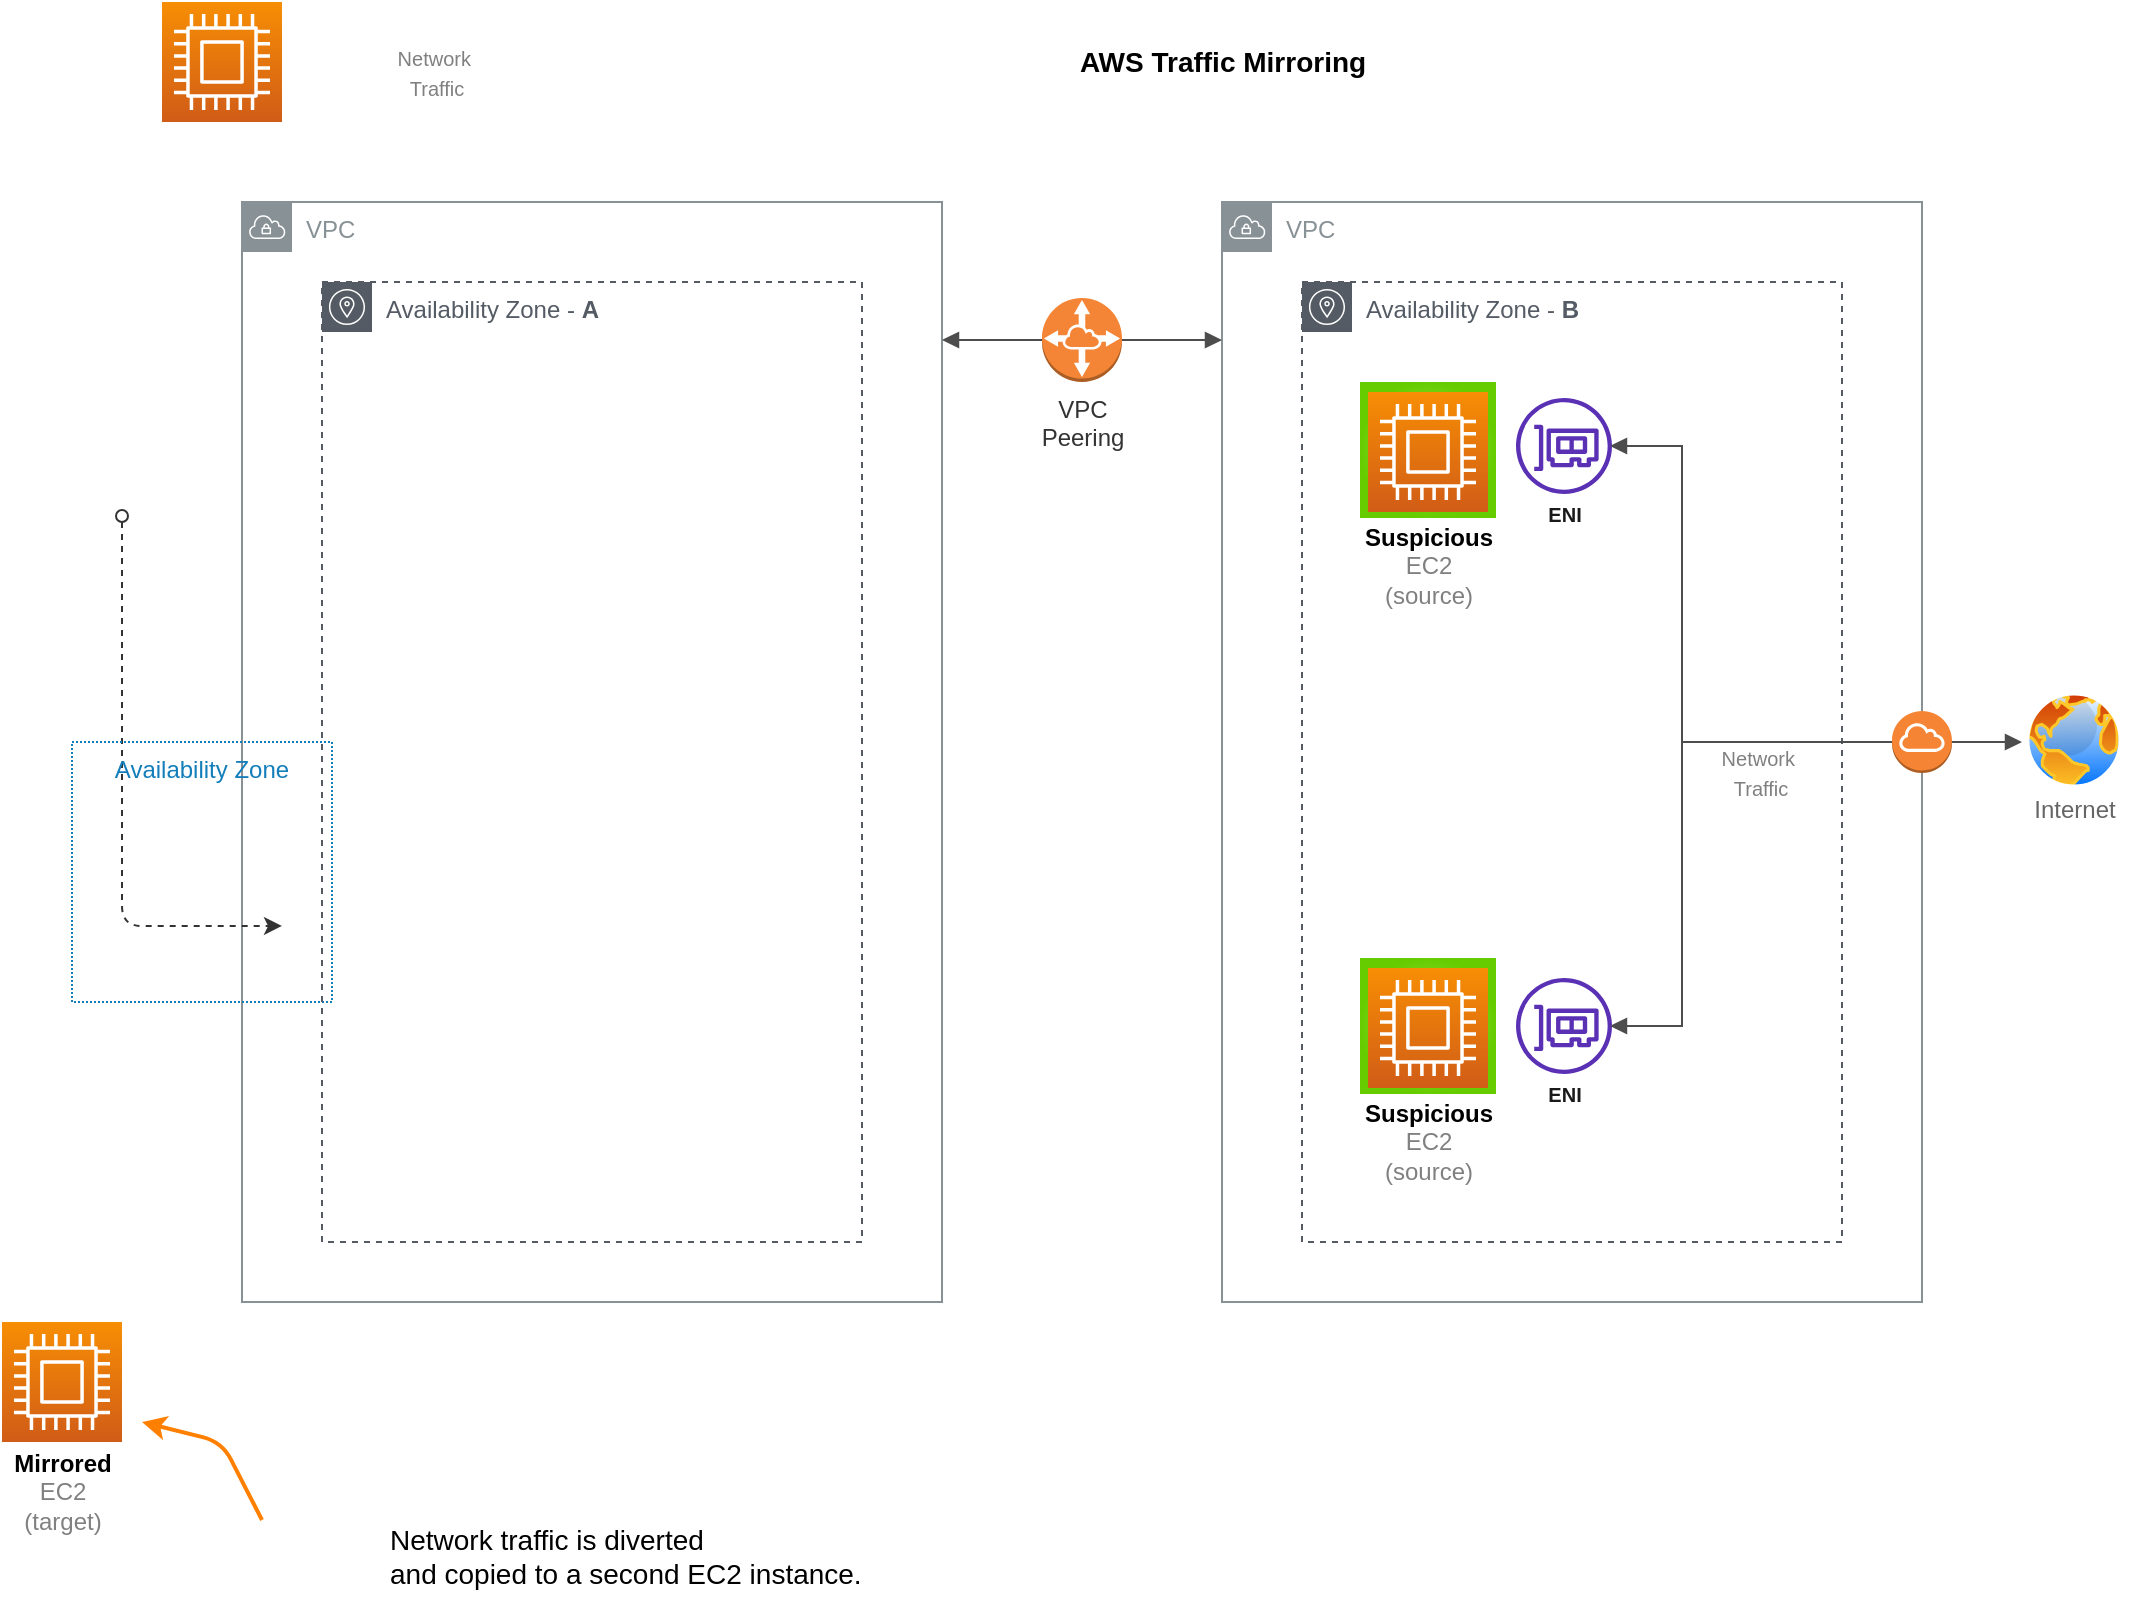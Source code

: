 <mxfile version="16.4.7" type="github">
  <diagram id="6l8G265YnewpnGdQrtUn" name="Page-1">
    <mxGraphModel dx="2315" dy="700" grid="1" gridSize="10" guides="1" tooltips="1" connect="1" arrows="1" fold="1" page="1" pageScale="1" pageWidth="1100" pageHeight="850" math="0" shadow="0">
      <root>
        <mxCell id="0" />
        <mxCell id="1" parent="0" />
        <mxCell id="qU-XPzfeBRH5I7wSQVbn-8" value="VPC" style="outlineConnect=0;gradientColor=none;html=1;whiteSpace=wrap;fontSize=12;fontStyle=0;shape=mxgraph.aws4.group;grIcon=mxgraph.aws4.group_vpc;strokeColor=#879196;fillColor=none;verticalAlign=top;align=left;spacingLeft=30;fontColor=#879196;dashed=0;rounded=0;glass=0;dashPattern=1 1;sketch=0;" vertex="1" parent="1">
          <mxGeometry x="110" y="120" width="350" height="550" as="geometry" />
        </mxCell>
        <mxCell id="mqh8PAdhAtJ8gHZrtwG4-24" value="VPC" style="outlineConnect=0;gradientColor=none;html=1;whiteSpace=wrap;fontSize=12;fontStyle=0;shape=mxgraph.aws4.group;grIcon=mxgraph.aws4.group_vpc;strokeColor=#879196;fillColor=none;verticalAlign=top;align=left;spacingLeft=30;fontColor=#879196;dashed=0;rounded=0;glass=0;dashPattern=1 1;sketch=0;" parent="1" vertex="1">
          <mxGeometry x="600" y="120" width="350" height="550" as="geometry" />
        </mxCell>
        <mxCell id="mqh8PAdhAtJ8gHZrtwG4-26" value="Availability Zone -&amp;nbsp;&lt;b&gt;B&lt;/b&gt;" style="outlineConnect=0;gradientColor=none;html=1;whiteSpace=wrap;fontSize=12;fontStyle=0;shape=mxgraph.aws4.group;grIcon=mxgraph.aws4.group_availability_zone;strokeColor=#545B64;fillColor=none;verticalAlign=top;align=left;spacingLeft=30;fontColor=#545B64;dashed=1;rounded=0;glass=0;sketch=0;" parent="1" vertex="1">
          <mxGeometry x="640" y="160" width="270" height="480" as="geometry" />
        </mxCell>
        <mxCell id="DdyiQRmM22uEdhr_2QQl-10" value="" style="edgeStyle=orthogonalEdgeStyle;rounded=0;orthogonalLoop=1;jettySize=auto;html=1;startArrow=block;startFill=1;endArrow=block;endFill=1;strokeColor=#4D4D4D;" parent="1" target="mqh8PAdhAtJ8gHZrtwG4-24" edge="1">
          <mxGeometry relative="1" as="geometry">
            <mxPoint x="460" y="189" as="sourcePoint" />
            <mxPoint x="580" y="220" as="targetPoint" />
            <Array as="points">
              <mxPoint x="590" y="189" />
              <mxPoint x="590" y="189" />
            </Array>
          </mxGeometry>
        </mxCell>
        <mxCell id="DdyiQRmM22uEdhr_2QQl-7" value="" style="points=[[0,0,0],[0.25,0,0],[0.5,0,0],[0.75,0,0],[1,0,0],[0,1,0],[0.25,1,0],[0.5,1,0],[0.75,1,0],[1,1,0],[0,0.25,0],[0,0.5,0],[0,0.75,0],[1,0.25,0],[1,0.5,0],[1,0.75,0]];outlineConnect=0;fontColor=#232F3E;gradientColor=#F78E04;gradientDirection=north;fillColor=#D05C17;strokeColor=#ffffff;dashed=0;verticalLabelPosition=bottom;verticalAlign=top;align=center;html=1;fontSize=12;fontStyle=0;aspect=fixed;shape=mxgraph.aws4.resourceIcon;resIcon=mxgraph.aws4.compute;" parent="1" vertex="1">
          <mxGeometry x="70" y="20" width="60" height="60" as="geometry" />
        </mxCell>
        <mxCell id="DdyiQRmM22uEdhr_2QQl-14" value="" style="points=[[0,0,0],[0.25,0,0],[0.5,0,0],[0.75,0,0],[1,0,0],[0,1,0],[0.25,1,0],[0.5,1,0],[0.75,1,0],[1,1,0],[0,0.25,0],[0,0.5,0],[0,0.75,0],[1,0.25,0],[1,0.5,0],[1,0.75,0]];outlineConnect=0;fontColor=#232F3E;gradientColor=#F78E04;gradientDirection=north;fillColor=#D05C17;strokeColor=#ffffff;dashed=0;verticalLabelPosition=bottom;verticalAlign=top;align=center;html=1;fontSize=12;fontStyle=0;aspect=fixed;shape=mxgraph.aws4.resourceIcon;resIcon=mxgraph.aws4.compute;" parent="1" vertex="1">
          <mxGeometry x="-10" y="680" width="60" height="60" as="geometry" />
        </mxCell>
        <mxCell id="DdyiQRmM22uEdhr_2QQl-17" value="&lt;font style=&quot;font-size: 10px ; line-height: 0%&quot; color=&quot;#808080&quot;&gt;Network&amp;nbsp;&lt;br&gt;Traffic&lt;/font&gt;" style="text;html=1;resizable=0;autosize=1;align=center;verticalAlign=middle;points=[];fillColor=none;strokeColor=none;rounded=0;" parent="1" vertex="1">
          <mxGeometry x="182" y="40" width="50" height="30" as="geometry" />
        </mxCell>
        <mxCell id="mqh8PAdhAtJ8gHZrtwG4-3" value="&lt;b&gt;Mirrored&lt;/b&gt;&lt;br&gt;&lt;font color=&quot;#808080&quot;&gt;EC2&lt;br&gt;(target)&lt;br&gt;&lt;/font&gt;" style="text;html=1;resizable=0;autosize=1;align=center;verticalAlign=middle;points=[];fillColor=none;strokeColor=none;rounded=0;" parent="1" vertex="1">
          <mxGeometry x="-10" y="740" width="60" height="50" as="geometry" />
        </mxCell>
        <mxCell id="mqh8PAdhAtJ8gHZrtwG4-6" value="" style="edgeStyle=orthogonalEdgeStyle;rounded=1;orthogonalLoop=1;jettySize=auto;html=1;startArrow=oval;startFill=0;sketch=0;dashed=1;strokeColor=#333333;" parent="1" edge="1">
          <mxGeometry relative="1" as="geometry">
            <mxPoint x="50" y="276.97" as="sourcePoint" />
            <mxPoint x="130" y="481.97" as="targetPoint" />
            <Array as="points">
              <mxPoint x="50" y="481.97" />
            </Array>
          </mxGeometry>
        </mxCell>
        <mxCell id="mqh8PAdhAtJ8gHZrtwG4-9" value="&lt;font style=&quot;font-size: 14px&quot;&gt;&lt;b&gt;AWS Traffic Mirroring&lt;/b&gt;&lt;/font&gt;" style="text;html=1;resizable=0;autosize=1;align=center;verticalAlign=middle;points=[];fillColor=none;strokeColor=none;rounded=0;glass=0;dashed=1;dashPattern=1 1;sketch=0;" parent="1" vertex="1">
          <mxGeometry x="520" y="40" width="160" height="20" as="geometry" />
        </mxCell>
        <mxCell id="mqh8PAdhAtJ8gHZrtwG4-12" style="sketch=0;orthogonalLoop=1;jettySize=auto;html=1;startArrow=none;startFill=0;strokeColor=#FF8000;strokeWidth=2;" parent="1" edge="1">
          <mxGeometry relative="1" as="geometry">
            <mxPoint x="60" y="730" as="targetPoint" />
            <mxPoint x="120" y="779" as="sourcePoint" />
            <Array as="points">
              <mxPoint x="100" y="740" />
            </Array>
          </mxGeometry>
        </mxCell>
        <mxCell id="mqh8PAdhAtJ8gHZrtwG4-11" value="&lt;font style=&quot;font-size: 14px&quot;&gt;Network traffic is diverted &lt;br&gt;and copied to a second EC2 instance.&lt;/font&gt;" style="text;html=1;resizable=0;autosize=1;align=left;verticalAlign=middle;points=[];fillColor=none;strokeColor=none;rounded=0;glass=0;dashed=1;dashPattern=1 1;sketch=0;" parent="1" vertex="1">
          <mxGeometry x="182" y="777" width="250" height="40" as="geometry" />
        </mxCell>
        <mxCell id="mqh8PAdhAtJ8gHZrtwG4-17" value="&lt;font color=&quot;#333333&quot;&gt;VPC&lt;br&gt;Peering&lt;/font&gt;" style="outlineConnect=0;dashed=0;verticalLabelPosition=bottom;verticalAlign=top;align=center;html=1;shape=mxgraph.aws3.vpc_peering;fillColor=#F58536;gradientColor=none;rounded=0;glass=0;dashPattern=1 1;sketch=0;strokeColor=#FF0000;strokeWidth=2;" parent="1" vertex="1">
          <mxGeometry x="510" y="168" width="40" height="42" as="geometry" />
        </mxCell>
        <mxCell id="mqh8PAdhAtJ8gHZrtwG4-18" value="Availability Zone" style="fillColor=none;strokeColor=#147EBA;dashed=1;verticalAlign=top;fontStyle=0;fontColor=#147EBA;rounded=0;glass=0;dashPattern=1 1;sketch=0;" parent="1" vertex="1">
          <mxGeometry x="25" y="390" width="130" height="130" as="geometry" />
        </mxCell>
        <mxCell id="mqh8PAdhAtJ8gHZrtwG4-21" value="" style="outlineConnect=0;fontColor=#232F3E;gradientColor=none;fillColor=#5A30B5;strokeColor=none;dashed=0;verticalLabelPosition=bottom;verticalAlign=top;align=center;html=1;fontSize=12;fontStyle=0;aspect=fixed;pointerEvents=1;shape=mxgraph.aws4.elastic_network_interface;rounded=0;glass=0;dashPattern=1 1;sketch=0;" parent="1" vertex="1">
          <mxGeometry x="747" y="218" width="48" height="48" as="geometry" />
        </mxCell>
        <mxCell id="mqh8PAdhAtJ8gHZrtwG4-30" value="" style="outlineConnect=0;fontColor=#232F3E;gradientColor=none;fillColor=#5A30B5;strokeColor=none;dashed=0;verticalLabelPosition=bottom;verticalAlign=top;align=center;html=1;fontSize=12;fontStyle=0;aspect=fixed;pointerEvents=1;shape=mxgraph.aws4.elastic_network_interface;rounded=0;glass=0;dashPattern=1 1;sketch=0;" parent="1" vertex="1">
          <mxGeometry x="747" y="508" width="48" height="48" as="geometry" />
        </mxCell>
        <mxCell id="qU-XPzfeBRH5I7wSQVbn-1" value="" style="edgeStyle=orthogonalEdgeStyle;rounded=0;orthogonalLoop=1;jettySize=auto;html=1;startArrow=none;startFill=0;endArrow=block;endFill=1;strokeColor=#4D4D4D;" edge="1" parent="1">
          <mxGeometry relative="1" as="geometry">
            <mxPoint x="830" y="390" as="sourcePoint" />
            <mxPoint x="1000" y="390" as="targetPoint" />
            <Array as="points">
              <mxPoint x="870" y="390" />
            </Array>
          </mxGeometry>
        </mxCell>
        <mxCell id="qU-XPzfeBRH5I7wSQVbn-2" value="" style="group" vertex="1" connectable="0" parent="1">
          <mxGeometry x="996" y="364" width="60" height="70" as="geometry" />
        </mxCell>
        <mxCell id="DdyiQRmM22uEdhr_2QQl-6" value="" style="aspect=fixed;perimeter=ellipsePerimeter;html=1;align=center;shadow=0;dashed=0;spacingTop=3;image;image=img/lib/active_directory/internet_globe.svg;" parent="qU-XPzfeBRH5I7wSQVbn-2" vertex="1">
          <mxGeometry x="5" width="50" height="50" as="geometry" />
        </mxCell>
        <mxCell id="mqh8PAdhAtJ8gHZrtwG4-2" value="&lt;font color=&quot;#666666&quot;&gt;Internet&lt;/font&gt;" style="text;html=1;resizable=0;autosize=1;align=center;verticalAlign=middle;points=[];fillColor=none;strokeColor=none;rounded=0;" parent="qU-XPzfeBRH5I7wSQVbn-2" vertex="1">
          <mxGeometry y="50" width="60" height="20" as="geometry" />
        </mxCell>
        <mxCell id="mqh8PAdhAtJ8gHZrtwG4-8" value="" style="whiteSpace=wrap;html=1;aspect=fixed;glass=0;dashed=1;strokeWidth=2;sketch=0;dashPattern=1 1;rounded=0;strokeColor=none;fillColor=#A3E85D;gradientDirection=radial;gradientColor=#66CC00;" parent="1" vertex="1">
          <mxGeometry x="669" y="210" width="68" height="68" as="geometry" />
        </mxCell>
        <mxCell id="DdyiQRmM22uEdhr_2QQl-5" value="" style="points=[[0,0,0],[0.25,0,0],[0.5,0,0],[0.75,0,0],[1,0,0],[0,1,0],[0.25,1,0],[0.5,1,0],[0.75,1,0],[1,1,0],[0,0.25,0],[0,0.5,0],[0,0.75,0],[1,0.25,0],[1,0.5,0],[1,0.75,0]];outlineConnect=0;fontColor=#232F3E;gradientColor=#F78E04;gradientDirection=north;fillColor=#D05C17;strokeColor=#ffffff;dashed=0;verticalLabelPosition=bottom;verticalAlign=top;align=center;html=1;fontSize=12;fontStyle=0;aspect=fixed;shape=mxgraph.aws4.resourceIcon;resIcon=mxgraph.aws4.compute;" parent="1" vertex="1">
          <mxGeometry x="673" y="215" width="60" height="60" as="geometry" />
        </mxCell>
        <mxCell id="DdyiQRmM22uEdhr_2QQl-8" value="&lt;b&gt;Suspicious&lt;/b&gt;&lt;br&gt;&lt;font color=&quot;#808080&quot;&gt;EC2&lt;br&gt;(source)&lt;br&gt;&lt;/font&gt;" style="text;html=1;resizable=0;autosize=1;align=center;verticalAlign=middle;points=[];fillColor=none;strokeColor=none;rounded=0;glass=0;" parent="1" vertex="1">
          <mxGeometry x="663" y="277" width="80" height="50" as="geometry" />
        </mxCell>
        <mxCell id="mqh8PAdhAtJ8gHZrtwG4-32" value="" style="group" parent="1" vertex="1" connectable="0">
          <mxGeometry x="663" y="498" width="80" height="117" as="geometry" />
        </mxCell>
        <mxCell id="mqh8PAdhAtJ8gHZrtwG4-33" value="" style="whiteSpace=wrap;html=1;aspect=fixed;glass=0;dashed=1;strokeWidth=2;sketch=0;dashPattern=1 1;rounded=0;strokeColor=none;fillColor=#A3E85D;gradientDirection=radial;gradientColor=#66CC00;" parent="mqh8PAdhAtJ8gHZrtwG4-32" vertex="1">
          <mxGeometry x="6" width="68" height="68" as="geometry" />
        </mxCell>
        <mxCell id="mqh8PAdhAtJ8gHZrtwG4-34" value="" style="points=[[0,0,0],[0.25,0,0],[0.5,0,0],[0.75,0,0],[1,0,0],[0,1,0],[0.25,1,0],[0.5,1,0],[0.75,1,0],[1,1,0],[0,0.25,0],[0,0.5,0],[0,0.75,0],[1,0.25,0],[1,0.5,0],[1,0.75,0]];outlineConnect=0;fontColor=#232F3E;gradientColor=#F78E04;gradientDirection=north;fillColor=#D05C17;strokeColor=#ffffff;dashed=0;verticalLabelPosition=bottom;verticalAlign=top;align=center;html=1;fontSize=12;fontStyle=0;aspect=fixed;shape=mxgraph.aws4.resourceIcon;resIcon=mxgraph.aws4.compute;" parent="mqh8PAdhAtJ8gHZrtwG4-32" vertex="1">
          <mxGeometry x="10" y="5" width="60" height="60" as="geometry" />
        </mxCell>
        <mxCell id="mqh8PAdhAtJ8gHZrtwG4-35" value="&lt;b&gt;Suspicious&lt;/b&gt;&lt;br&gt;&lt;font color=&quot;#808080&quot;&gt;EC2&lt;br&gt;(source)&lt;br&gt;&lt;/font&gt;" style="text;html=1;resizable=0;autosize=1;align=center;verticalAlign=middle;points=[];fillColor=none;strokeColor=none;rounded=0;glass=0;" parent="mqh8PAdhAtJ8gHZrtwG4-32" vertex="1">
          <mxGeometry y="67" width="80" height="50" as="geometry" />
        </mxCell>
        <mxCell id="mqh8PAdhAtJ8gHZrtwG4-14" value="" style="edgeStyle=orthogonalEdgeStyle;rounded=0;orthogonalLoop=1;jettySize=auto;html=1;startArrow=block;startFill=1;endArrow=block;endFill=1;strokeColor=#4D4D4D;" parent="1" edge="1">
          <mxGeometry relative="1" as="geometry">
            <mxPoint x="793.999" y="242" as="sourcePoint" />
            <mxPoint x="793.999" y="532" as="targetPoint" />
            <Array as="points">
              <mxPoint x="830" y="242" />
              <mxPoint x="830" y="532" />
            </Array>
          </mxGeometry>
        </mxCell>
        <mxCell id="DdyiQRmM22uEdhr_2QQl-15" value="&lt;font style=&quot;font-size: 10px&quot; color=&quot;#808080&quot;&gt;Network&amp;nbsp;&lt;br&gt;Traffic&lt;/font&gt;" style="text;html=1;resizable=0;autosize=1;align=center;verticalAlign=middle;points=[];fillColor=none;strokeColor=none;rounded=0;horizontal=1;" parent="1" vertex="1">
          <mxGeometry x="839" y="390" width="60" height="30" as="geometry" />
        </mxCell>
        <mxCell id="qU-XPzfeBRH5I7wSQVbn-5" value="&lt;span style=&quot;font-size: 10px&quot;&gt;&lt;b&gt;&lt;font color=&quot;#1a1a1a&quot;&gt;ENI&lt;/font&gt;&lt;/b&gt;&lt;/span&gt;" style="text;html=1;resizable=0;autosize=1;align=center;verticalAlign=middle;points=[];fillColor=none;strokeColor=none;rounded=0;horizontal=1;" vertex="1" parent="1">
          <mxGeometry x="756" y="266" width="30" height="20" as="geometry" />
        </mxCell>
        <mxCell id="qU-XPzfeBRH5I7wSQVbn-6" value="&lt;span style=&quot;font-size: 10px&quot;&gt;&lt;b&gt;&lt;font color=&quot;#1a1a1a&quot;&gt;ENI&lt;/font&gt;&lt;/b&gt;&lt;/span&gt;" style="text;html=1;resizable=0;autosize=1;align=center;verticalAlign=middle;points=[];fillColor=none;strokeColor=none;rounded=0;horizontal=1;" vertex="1" parent="1">
          <mxGeometry x="756" y="556" width="30" height="20" as="geometry" />
        </mxCell>
        <mxCell id="mqh8PAdhAtJ8gHZrtwG4-27" value="" style="outlineConnect=0;dashed=0;verticalLabelPosition=bottom;verticalAlign=top;align=center;html=1;shape=mxgraph.aws3.internet_gateway;fillColor=#F58534;gradientColor=none;rounded=0;glass=0;dashPattern=1 1;sketch=0;strokeColor=#FF0000;strokeWidth=2;" parent="1" vertex="1">
          <mxGeometry x="935" y="374.5" width="30" height="31" as="geometry" />
        </mxCell>
        <mxCell id="qU-XPzfeBRH5I7wSQVbn-7" value="Availability Zone - &lt;b&gt;A&lt;/b&gt;" style="outlineConnect=0;gradientColor=none;html=1;whiteSpace=wrap;fontSize=12;fontStyle=0;shape=mxgraph.aws4.group;grIcon=mxgraph.aws4.group_availability_zone;strokeColor=#545B64;fillColor=none;verticalAlign=top;align=left;spacingLeft=30;fontColor=#545B64;dashed=1;rounded=0;glass=0;sketch=0;" vertex="1" parent="1">
          <mxGeometry x="150" y="160" width="270" height="480" as="geometry" />
        </mxCell>
      </root>
    </mxGraphModel>
  </diagram>
</mxfile>
